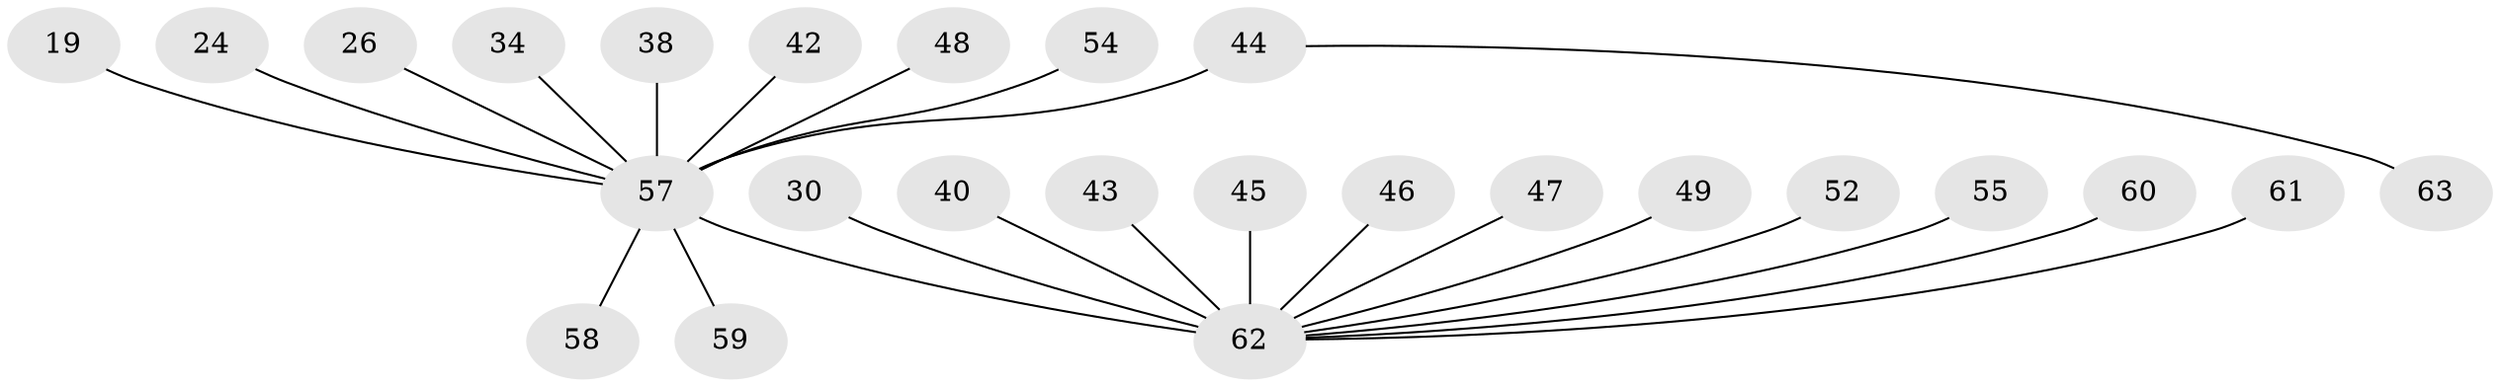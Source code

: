 // original degree distribution, {11: 0.031746031746031744, 9: 0.031746031746031744, 1: 0.6031746031746031, 3: 0.12698412698412698, 5: 0.031746031746031744, 2: 0.15873015873015872, 4: 0.015873015873015872}
// Generated by graph-tools (version 1.1) at 2025/51/03/04/25 21:51:28]
// undirected, 25 vertices, 24 edges
graph export_dot {
graph [start="1"]
  node [color=gray90,style=filled];
  19;
  24;
  26 [super="+13"];
  30;
  34;
  38;
  40;
  42;
  43;
  44 [super="+39"];
  45;
  46;
  47;
  48;
  49;
  52 [super="+51"];
  54;
  55;
  57 [super="+35+37+5+6+11+18"];
  58;
  59 [super="+50"];
  60;
  61;
  62 [super="+8+56+32+3+16+17+22+25+29"];
  63;
  19 -- 57;
  24 -- 57;
  26 -- 57;
  30 -- 62;
  34 -- 57;
  38 -- 57;
  40 -- 62;
  42 -- 57;
  43 -- 62;
  44 -- 57 [weight=2];
  44 -- 63;
  45 -- 62;
  46 -- 62;
  47 -- 62;
  48 -- 57;
  49 -- 62;
  52 -- 62 [weight=2];
  54 -- 57;
  55 -- 62;
  57 -- 58;
  57 -- 62 [weight=5];
  57 -- 59;
  60 -- 62;
  61 -- 62;
}
